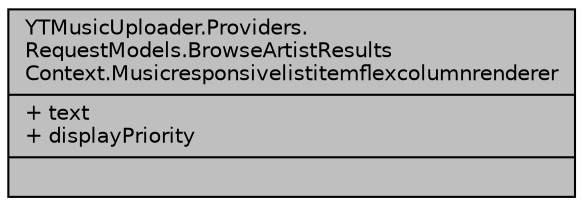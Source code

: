 digraph "YTMusicUploader.Providers.RequestModels.BrowseArtistResultsContext.Musicresponsivelistitemflexcolumnrenderer"
{
 // LATEX_PDF_SIZE
  edge [fontname="Helvetica",fontsize="10",labelfontname="Helvetica",labelfontsize="10"];
  node [fontname="Helvetica",fontsize="10",shape=record];
  Node1 [label="{YTMusicUploader.Providers.\lRequestModels.BrowseArtistResults\lContext.Musicresponsivelistitemflexcolumnrenderer\n|+ text\l+ displayPriority\l|}",height=0.2,width=0.4,color="black", fillcolor="grey75", style="filled", fontcolor="black",tooltip=" "];
}
